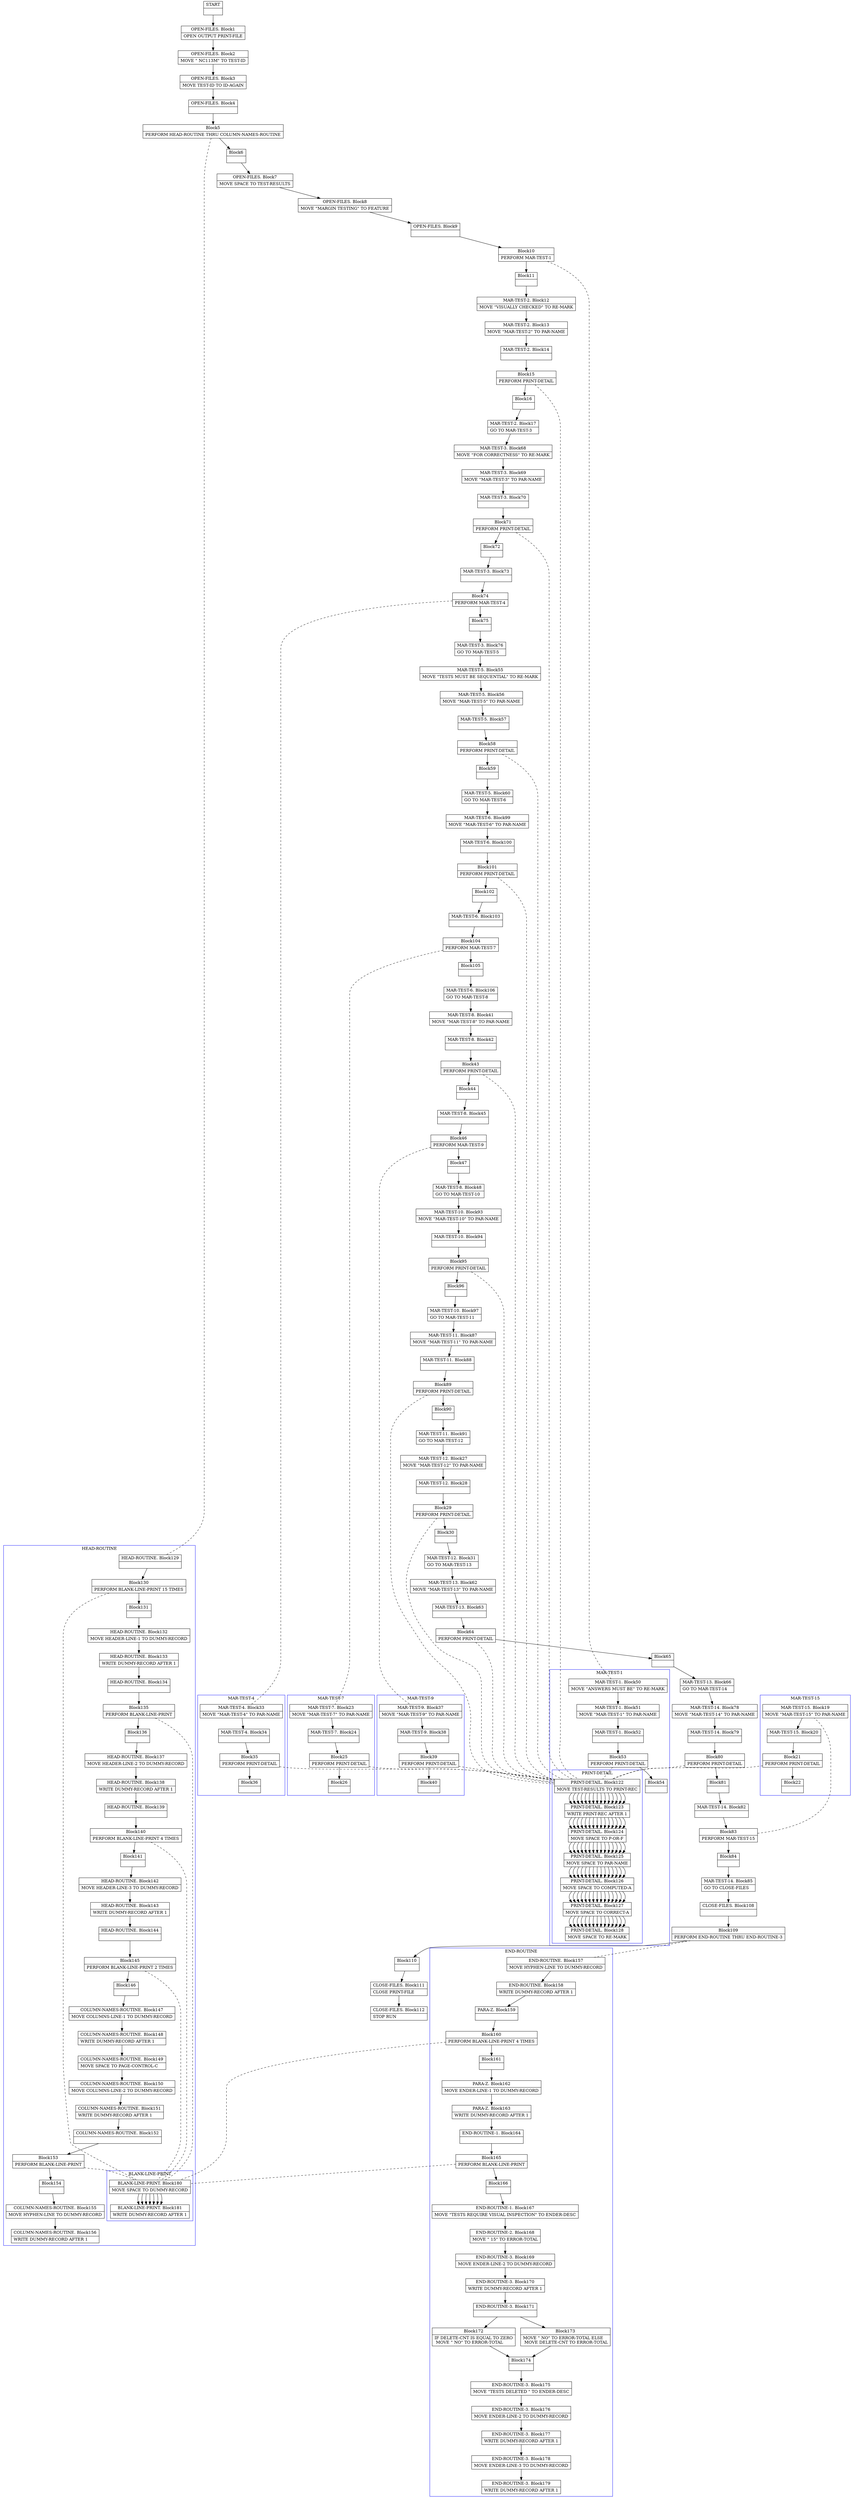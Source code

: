 digraph Cfg {
compound=true;
node [
shape = "record"
]

edge [
arrowtail = "empty"
]
Block0 [
label = "{START|}"
]
Block1 [
label = "{OPEN-FILES. Block1|    OPEN     OUTPUT PRINT-FILE\l}"
]
Block2 [
label = "{OPEN-FILES. Block2|    MOVE \"  NC113M\" TO TEST-ID\l}"
]
Block3 [
label = "{OPEN-FILES. Block3|    MOVE     TEST-ID TO ID-AGAIN\l}"
]
Block4 [
label = "{OPEN-FILES. Block4|}"
]
Block5 [
label = "{Block5|    PERFORM  HEAD-ROUTINE THRU COLUMN-NAMES-ROUTINE\l}"
]
subgraph cluster_1{
color = blue;
label = "HEAD-ROUTINE";
Block129 [
label = "{HEAD-ROUTINE. Block129|}"
]
Block130 [
label = "{Block130|    PERFORM  BLANK-LINE-PRINT 15 TIMES\l}"
]
subgraph cluster_23{
color = blue;
label = "BLANK-LINE-PRINT";
Block180 [
label = "{BLANK-LINE-PRINT. Block180|    MOVE     SPACE TO DUMMY-RECORD\l}"
]
Block181 [
label = "{BLANK-LINE-PRINT. Block181|    WRITE    DUMMY-RECORD                          AFTER 1\l}"
]
Block180 -> Block181

}
Block130 -> Block180 [style=dashed, arrowhead=none]

Block131 [
label = "{Block131|}"
]
Block132 [
label = "{HEAD-ROUTINE. Block132|    MOVE     HEADER-LINE-1 TO DUMMY-RECORD\l}"
]
Block133 [
label = "{HEAD-ROUTINE. Block133|    WRITE    DUMMY-RECORD                          AFTER 1\l}"
]
Block134 [
label = "{HEAD-ROUTINE. Block134|}"
]
Block135 [
label = "{Block135|    PERFORM  BLANK-LINE-PRINT\l}"
]
subgraph cluster_24{
color = blue;
label = "BLANK-LINE-PRINT";
Block180 [
label = "{BLANK-LINE-PRINT. Block180|    MOVE     SPACE TO DUMMY-RECORD\l}"
]
Block181 [
label = "{BLANK-LINE-PRINT. Block181|    WRITE    DUMMY-RECORD                          AFTER 1\l}"
]
Block180 -> Block181

}
Block135 -> Block180 [style=dashed, arrowhead=none]

Block136 [
label = "{Block136|}"
]
Block137 [
label = "{HEAD-ROUTINE. Block137|    MOVE     HEADER-LINE-2 TO DUMMY-RECORD\l}"
]
Block138 [
label = "{HEAD-ROUTINE. Block138|    WRITE    DUMMY-RECORD                          AFTER 1\l}"
]
Block139 [
label = "{HEAD-ROUTINE. Block139|}"
]
Block140 [
label = "{Block140|    PERFORM  BLANK-LINE-PRINT 4 TIMES\l}"
]
subgraph cluster_25{
color = blue;
label = "BLANK-LINE-PRINT";
Block180 [
label = "{BLANK-LINE-PRINT. Block180|    MOVE     SPACE TO DUMMY-RECORD\l}"
]
Block181 [
label = "{BLANK-LINE-PRINT. Block181|    WRITE    DUMMY-RECORD                          AFTER 1\l}"
]
Block180 -> Block181

}
Block140 -> Block180 [style=dashed, arrowhead=none]

Block141 [
label = "{Block141|}"
]
Block142 [
label = "{HEAD-ROUTINE. Block142|    MOVE HEADER-LINE-3 TO DUMMY-RECORD\l}"
]
Block143 [
label = "{HEAD-ROUTINE. Block143|    WRITE DUMMY-RECORD                             AFTER 1\l}"
]
Block144 [
label = "{HEAD-ROUTINE. Block144|}"
]
Block145 [
label = "{Block145|    PERFORM BLANK-LINE-PRINT 2 TIMES\l}"
]
subgraph cluster_26{
color = blue;
label = "BLANK-LINE-PRINT";
Block180 [
label = "{BLANK-LINE-PRINT. Block180|    MOVE     SPACE TO DUMMY-RECORD\l}"
]
Block181 [
label = "{BLANK-LINE-PRINT. Block181|    WRITE    DUMMY-RECORD                          AFTER 1\l}"
]
Block180 -> Block181

}
Block145 -> Block180 [style=dashed, arrowhead=none]

Block146 [
label = "{Block146|}"
]
Block147 [
label = "{COLUMN-NAMES-ROUTINE. Block147|    MOVE     COLUMNS-LINE-1 TO DUMMY-RECORD\l}"
]
Block148 [
label = "{COLUMN-NAMES-ROUTINE. Block148|    WRITE    DUMMY-RECORD                          AFTER 1\l}"
]
Block149 [
label = "{COLUMN-NAMES-ROUTINE. Block149|    MOVE     SPACE TO PAGE-CONTROL-C\l}"
]
Block150 [
label = "{COLUMN-NAMES-ROUTINE. Block150|    MOVE     COLUMNS-LINE-2 TO DUMMY-RECORD\l}"
]
Block151 [
label = "{COLUMN-NAMES-ROUTINE. Block151|    WRITE    DUMMY-RECORD                          AFTER 1\l}"
]
Block152 [
label = "{COLUMN-NAMES-ROUTINE. Block152|}"
]
Block153 [
label = "{Block153|    PERFORM  BLANK-LINE-PRINT\l}"
]
subgraph cluster_27{
color = blue;
label = "BLANK-LINE-PRINT";
Block180 [
label = "{BLANK-LINE-PRINT. Block180|    MOVE     SPACE TO DUMMY-RECORD\l}"
]
Block181 [
label = "{BLANK-LINE-PRINT. Block181|    WRITE    DUMMY-RECORD                          AFTER 1\l}"
]
Block180 -> Block181

}
Block153 -> Block180 [style=dashed, arrowhead=none]

Block154 [
label = "{Block154|}"
]
Block155 [
label = "{COLUMN-NAMES-ROUTINE. Block155|    MOVE     HYPHEN-LINE TO DUMMY-RECORD\l}"
]
Block156 [
label = "{COLUMN-NAMES-ROUTINE. Block156|    WRITE    DUMMY-RECORD                          AFTER 1\l}"
]
Block129 -> Block130
Block130 -> Block131
Block131 -> Block132
Block132 -> Block133
Block133 -> Block134
Block134 -> Block135
Block135 -> Block136
Block136 -> Block137
Block137 -> Block138
Block138 -> Block139
Block139 -> Block140
Block140 -> Block141
Block141 -> Block142
Block142 -> Block143
Block143 -> Block144
Block144 -> Block145
Block145 -> Block146
Block146 -> Block147
Block147 -> Block148
Block148 -> Block149
Block149 -> Block150
Block150 -> Block151
Block151 -> Block152
Block152 -> Block153
Block153 -> Block154
Block154 -> Block155
Block155 -> Block156

}
Block5 -> Block129 [style=dashed, arrowhead=none]

Block6 [
label = "{Block6|}"
]
Block7 [
label = "{OPEN-FILES. Block7|    MOVE     SPACE TO TEST-RESULTS\l}"
]
Block8 [
label = "{OPEN-FILES. Block8|    MOVE \"MARGIN TESTING\" TO FEATURE\l}"
]
Block9 [
label = "{OPEN-FILES. Block9|}"
]
Block10 [
label = "{Block10|    PERFORM MAR-TEST-1\l}"
]
subgraph cluster_2{
color = blue;
label = "MAR-TEST-1";
Block50 [
label = "{MAR-TEST-1. Block50|    MOVE \"ANSWERS MUST BE\"  TO RE-MARK\l}"
]
Block51 [
label = "{MAR-TEST-1. Block51|    MOVE \"MAR-TEST-1\"     TO PAR-NAME\l}"
]
Block52 [
label = "{MAR-TEST-1. Block52|}"
]
Block53 [
label = "{Block53|    PERFORM PRINT-DETAIL\l}"
]
subgraph cluster_11{
color = blue;
label = "PRINT-DETAIL";
Block122 [
label = "{PRINT-DETAIL. Block122|    MOVE     TEST-RESULTS TO PRINT-REC\l}"
]
Block123 [
label = "{PRINT-DETAIL. Block123|    WRITE    PRINT-REC                             AFTER 1\l}"
]
Block124 [
label = "{PRINT-DETAIL. Block124|    MOVE     SPACE TO P-OR-F\l}"
]
Block125 [
label = "{PRINT-DETAIL. Block125|    MOVE     SPACE TO PAR-NAME\l}"
]
Block126 [
label = "{PRINT-DETAIL. Block126|    MOVE     SPACE TO COMPUTED-A\l}"
]
Block127 [
label = "{PRINT-DETAIL. Block127|    MOVE SPACE TO CORRECT-A\l}"
]
Block128 [
label = "{PRINT-DETAIL. Block128|    MOVE     SPACE TO RE-MARK\l}"
]
Block122 -> Block123
Block123 -> Block124
Block124 -> Block125
Block125 -> Block126
Block126 -> Block127
Block127 -> Block128

}
Block53 -> Block122 [style=dashed, arrowhead=none]

Block54 [
label = "{Block54|}"
]
Block50 -> Block51
Block51 -> Block52
Block52 -> Block53
Block53 -> Block54

}
Block10 -> Block50 [style=dashed, arrowhead=none]

Block11 [
label = "{Block11|}"
]
Block12 [
label = "{MAR-TEST-2. Block12|    MOVE \"VISUALLY CHECKED\" TO RE-MARK\l}"
]
Block13 [
label = "{MAR-TEST-2. Block13|    MOVE \"MAR-TEST-2\"     TO PAR-NAME\l}"
]
Block14 [
label = "{MAR-TEST-2. Block14|}"
]
Block15 [
label = "{Block15|    PERFORM PRINT-DETAIL\l}"
]
subgraph cluster_3{
color = blue;
label = "PRINT-DETAIL";
Block122 [
label = "{PRINT-DETAIL. Block122|    MOVE     TEST-RESULTS TO PRINT-REC\l}"
]
Block123 [
label = "{PRINT-DETAIL. Block123|    WRITE    PRINT-REC                             AFTER 1\l}"
]
Block124 [
label = "{PRINT-DETAIL. Block124|    MOVE     SPACE TO P-OR-F\l}"
]
Block125 [
label = "{PRINT-DETAIL. Block125|    MOVE     SPACE TO PAR-NAME\l}"
]
Block126 [
label = "{PRINT-DETAIL. Block126|    MOVE     SPACE TO COMPUTED-A\l}"
]
Block127 [
label = "{PRINT-DETAIL. Block127|    MOVE SPACE TO CORRECT-A\l}"
]
Block128 [
label = "{PRINT-DETAIL. Block128|    MOVE     SPACE TO RE-MARK\l}"
]
Block122 -> Block123
Block123 -> Block124
Block124 -> Block125
Block125 -> Block126
Block126 -> Block127
Block127 -> Block128

}
Block15 -> Block122 [style=dashed, arrowhead=none]

Block16 [
label = "{Block16|}"
]
Block17 [
label = "{MAR-TEST-2. Block17|    GO TO  MAR-TEST-3\l}"
]
Block68 [
label = "{MAR-TEST-3. Block68|    MOVE \"FOR CORRECTNESS\"  TO RE-MARK\l}"
]
Block69 [
label = "{MAR-TEST-3. Block69|    MOVE \"MAR-TEST-3\"     TO PAR-NAME\l}"
]
Block70 [
label = "{MAR-TEST-3. Block70|}"
]
Block71 [
label = "{Block71|    PERFORM PRINT-DETAIL\l}"
]
subgraph cluster_14{
color = blue;
label = "PRINT-DETAIL";
Block122 [
label = "{PRINT-DETAIL. Block122|    MOVE     TEST-RESULTS TO PRINT-REC\l}"
]
Block123 [
label = "{PRINT-DETAIL. Block123|    WRITE    PRINT-REC                             AFTER 1\l}"
]
Block124 [
label = "{PRINT-DETAIL. Block124|    MOVE     SPACE TO P-OR-F\l}"
]
Block125 [
label = "{PRINT-DETAIL. Block125|    MOVE     SPACE TO PAR-NAME\l}"
]
Block126 [
label = "{PRINT-DETAIL. Block126|    MOVE     SPACE TO COMPUTED-A\l}"
]
Block127 [
label = "{PRINT-DETAIL. Block127|    MOVE SPACE TO CORRECT-A\l}"
]
Block128 [
label = "{PRINT-DETAIL. Block128|    MOVE     SPACE TO RE-MARK\l}"
]
Block122 -> Block123
Block123 -> Block124
Block124 -> Block125
Block125 -> Block126
Block126 -> Block127
Block127 -> Block128

}
Block71 -> Block122 [style=dashed, arrowhead=none]

Block72 [
label = "{Block72|}"
]
Block73 [
label = "{MAR-TEST-3. Block73|}"
]
Block74 [
label = "{Block74|    PERFORM MAR-TEST-4\l}"
]
subgraph cluster_15{
color = blue;
label = "MAR-TEST-4";
Block33 [
label = "{MAR-TEST-4. Block33|    MOVE \"MAR-TEST-4\"     TO PAR-NAME\l}"
]
Block34 [
label = "{MAR-TEST-4. Block34|}"
]
Block35 [
label = "{Block35|    PERFORM PRINT-DETAIL\l}"
]
subgraph cluster_7{
color = blue;
label = "PRINT-DETAIL";
Block122 [
label = "{PRINT-DETAIL. Block122|    MOVE     TEST-RESULTS TO PRINT-REC\l}"
]
Block123 [
label = "{PRINT-DETAIL. Block123|    WRITE    PRINT-REC                             AFTER 1\l}"
]
Block124 [
label = "{PRINT-DETAIL. Block124|    MOVE     SPACE TO P-OR-F\l}"
]
Block125 [
label = "{PRINT-DETAIL. Block125|    MOVE     SPACE TO PAR-NAME\l}"
]
Block126 [
label = "{PRINT-DETAIL. Block126|    MOVE     SPACE TO COMPUTED-A\l}"
]
Block127 [
label = "{PRINT-DETAIL. Block127|    MOVE SPACE TO CORRECT-A\l}"
]
Block128 [
label = "{PRINT-DETAIL. Block128|    MOVE     SPACE TO RE-MARK\l}"
]
Block122 -> Block123
Block123 -> Block124
Block124 -> Block125
Block125 -> Block126
Block126 -> Block127
Block127 -> Block128

}
Block35 -> Block122 [style=dashed, arrowhead=none]

Block36 [
label = "{Block36|}"
]
Block33 -> Block34
Block34 -> Block35
Block35 -> Block36

}
Block74 -> Block33 [style=dashed, arrowhead=none]

Block75 [
label = "{Block75|}"
]
Block76 [
label = "{MAR-TEST-3. Block76|    GO TO MAR-TEST-5\l}"
]
Block55 [
label = "{MAR-TEST-5. Block55|    MOVE \"TESTS MUST BE SEQUENTIAL\" TO RE-MARK\l}"
]
Block56 [
label = "{MAR-TEST-5. Block56|    MOVE \"MAR-TEST-5\"     TO PAR-NAME\l}"
]
Block57 [
label = "{MAR-TEST-5. Block57|}"
]
Block58 [
label = "{Block58|    PERFORM PRINT-DETAIL\l}"
]
subgraph cluster_12{
color = blue;
label = "PRINT-DETAIL";
Block122 [
label = "{PRINT-DETAIL. Block122|    MOVE     TEST-RESULTS TO PRINT-REC\l}"
]
Block123 [
label = "{PRINT-DETAIL. Block123|    WRITE    PRINT-REC                             AFTER 1\l}"
]
Block124 [
label = "{PRINT-DETAIL. Block124|    MOVE     SPACE TO P-OR-F\l}"
]
Block125 [
label = "{PRINT-DETAIL. Block125|    MOVE     SPACE TO PAR-NAME\l}"
]
Block126 [
label = "{PRINT-DETAIL. Block126|    MOVE     SPACE TO COMPUTED-A\l}"
]
Block127 [
label = "{PRINT-DETAIL. Block127|    MOVE SPACE TO CORRECT-A\l}"
]
Block128 [
label = "{PRINT-DETAIL. Block128|    MOVE     SPACE TO RE-MARK\l}"
]
Block122 -> Block123
Block123 -> Block124
Block124 -> Block125
Block125 -> Block126
Block126 -> Block127
Block127 -> Block128

}
Block58 -> Block122 [style=dashed, arrowhead=none]

Block59 [
label = "{Block59|}"
]
Block60 [
label = "{MAR-TEST-5. Block60|    GO TO   MAR-TEST-6\l}"
]
Block99 [
label = "{MAR-TEST-6. Block99|    MOVE \"MAR-TEST-6\"     TO PAR-NAME\l}"
]
Block100 [
label = "{MAR-TEST-6. Block100|}"
]
Block101 [
label = "{Block101|    PERFORM PRINT-DETAIL\l}"
]
subgraph cluster_20{
color = blue;
label = "PRINT-DETAIL";
Block122 [
label = "{PRINT-DETAIL. Block122|    MOVE     TEST-RESULTS TO PRINT-REC\l}"
]
Block123 [
label = "{PRINT-DETAIL. Block123|    WRITE    PRINT-REC                             AFTER 1\l}"
]
Block124 [
label = "{PRINT-DETAIL. Block124|    MOVE     SPACE TO P-OR-F\l}"
]
Block125 [
label = "{PRINT-DETAIL. Block125|    MOVE     SPACE TO PAR-NAME\l}"
]
Block126 [
label = "{PRINT-DETAIL. Block126|    MOVE     SPACE TO COMPUTED-A\l}"
]
Block127 [
label = "{PRINT-DETAIL. Block127|    MOVE SPACE TO CORRECT-A\l}"
]
Block128 [
label = "{PRINT-DETAIL. Block128|    MOVE     SPACE TO RE-MARK\l}"
]
Block122 -> Block123
Block123 -> Block124
Block124 -> Block125
Block125 -> Block126
Block126 -> Block127
Block127 -> Block128

}
Block101 -> Block122 [style=dashed, arrowhead=none]

Block102 [
label = "{Block102|}"
]
Block103 [
label = "{MAR-TEST-6. Block103|}"
]
Block104 [
label = "{Block104|    PERFORM MAR-TEST-7\l}"
]
subgraph cluster_21{
color = blue;
label = "MAR-TEST-7";
Block23 [
label = "{MAR-TEST-7. Block23|    MOVE \"MAR-TEST-7\"     TO PAR-NAME\l}"
]
Block24 [
label = "{MAR-TEST-7. Block24|}"
]
Block25 [
label = "{Block25|    PERFORM PRINT-DETAIL\l}"
]
subgraph cluster_5{
color = blue;
label = "PRINT-DETAIL";
Block122 [
label = "{PRINT-DETAIL. Block122|    MOVE     TEST-RESULTS TO PRINT-REC\l}"
]
Block123 [
label = "{PRINT-DETAIL. Block123|    WRITE    PRINT-REC                             AFTER 1\l}"
]
Block124 [
label = "{PRINT-DETAIL. Block124|    MOVE     SPACE TO P-OR-F\l}"
]
Block125 [
label = "{PRINT-DETAIL. Block125|    MOVE     SPACE TO PAR-NAME\l}"
]
Block126 [
label = "{PRINT-DETAIL. Block126|    MOVE     SPACE TO COMPUTED-A\l}"
]
Block127 [
label = "{PRINT-DETAIL. Block127|    MOVE SPACE TO CORRECT-A\l}"
]
Block128 [
label = "{PRINT-DETAIL. Block128|    MOVE     SPACE TO RE-MARK\l}"
]
Block122 -> Block123
Block123 -> Block124
Block124 -> Block125
Block125 -> Block126
Block126 -> Block127
Block127 -> Block128

}
Block25 -> Block122 [style=dashed, arrowhead=none]

Block26 [
label = "{Block26|}"
]
Block23 -> Block24
Block24 -> Block25
Block25 -> Block26

}
Block104 -> Block23 [style=dashed, arrowhead=none]

Block105 [
label = "{Block105|}"
]
Block106 [
label = "{MAR-TEST-6. Block106|    GO TO MAR-TEST-8\l}"
]
Block41 [
label = "{MAR-TEST-8. Block41|    MOVE \"MAR-TEST-8\"     TO PAR-NAME\l}"
]
Block42 [
label = "{MAR-TEST-8. Block42|}"
]
Block43 [
label = "{Block43|    PERFORM PRINT-DETAIL\l}"
]
subgraph cluster_9{
color = blue;
label = "PRINT-DETAIL";
Block122 [
label = "{PRINT-DETAIL. Block122|    MOVE     TEST-RESULTS TO PRINT-REC\l}"
]
Block123 [
label = "{PRINT-DETAIL. Block123|    WRITE    PRINT-REC                             AFTER 1\l}"
]
Block124 [
label = "{PRINT-DETAIL. Block124|    MOVE     SPACE TO P-OR-F\l}"
]
Block125 [
label = "{PRINT-DETAIL. Block125|    MOVE     SPACE TO PAR-NAME\l}"
]
Block126 [
label = "{PRINT-DETAIL. Block126|    MOVE     SPACE TO COMPUTED-A\l}"
]
Block127 [
label = "{PRINT-DETAIL. Block127|    MOVE SPACE TO CORRECT-A\l}"
]
Block128 [
label = "{PRINT-DETAIL. Block128|    MOVE     SPACE TO RE-MARK\l}"
]
Block122 -> Block123
Block123 -> Block124
Block124 -> Block125
Block125 -> Block126
Block126 -> Block127
Block127 -> Block128

}
Block43 -> Block122 [style=dashed, arrowhead=none]

Block44 [
label = "{Block44|}"
]
Block45 [
label = "{MAR-TEST-8. Block45|}"
]
Block46 [
label = "{Block46|    PERFORM MAR-TEST-9\l}"
]
subgraph cluster_10{
color = blue;
label = "MAR-TEST-9";
Block37 [
label = "{MAR-TEST-9. Block37|    MOVE \"MAR-TEST-9\"     TO PAR-NAME\l}"
]
Block38 [
label = "{MAR-TEST-9. Block38|}"
]
Block39 [
label = "{Block39|    PERFORM PRINT-DETAIL\l}"
]
subgraph cluster_8{
color = blue;
label = "PRINT-DETAIL";
Block122 [
label = "{PRINT-DETAIL. Block122|    MOVE     TEST-RESULTS TO PRINT-REC\l}"
]
Block123 [
label = "{PRINT-DETAIL. Block123|    WRITE    PRINT-REC                             AFTER 1\l}"
]
Block124 [
label = "{PRINT-DETAIL. Block124|    MOVE     SPACE TO P-OR-F\l}"
]
Block125 [
label = "{PRINT-DETAIL. Block125|    MOVE     SPACE TO PAR-NAME\l}"
]
Block126 [
label = "{PRINT-DETAIL. Block126|    MOVE     SPACE TO COMPUTED-A\l}"
]
Block127 [
label = "{PRINT-DETAIL. Block127|    MOVE SPACE TO CORRECT-A\l}"
]
Block128 [
label = "{PRINT-DETAIL. Block128|    MOVE     SPACE TO RE-MARK\l}"
]
Block122 -> Block123
Block123 -> Block124
Block124 -> Block125
Block125 -> Block126
Block126 -> Block127
Block127 -> Block128

}
Block39 -> Block122 [style=dashed, arrowhead=none]

Block40 [
label = "{Block40|}"
]
Block37 -> Block38
Block38 -> Block39
Block39 -> Block40

}
Block46 -> Block37 [style=dashed, arrowhead=none]

Block47 [
label = "{Block47|}"
]
Block48 [
label = "{MAR-TEST-8. Block48|    GO TO MAR-TEST-10\l}"
]
Block93 [
label = "{MAR-TEST-10. Block93|    MOVE \"MAR-TEST-10\"    TO PAR-NAME\l}"
]
Block94 [
label = "{MAR-TEST-10. Block94|}"
]
Block95 [
label = "{Block95|    PERFORM PRINT-DETAIL\l}"
]
subgraph cluster_19{
color = blue;
label = "PRINT-DETAIL";
Block122 [
label = "{PRINT-DETAIL. Block122|    MOVE     TEST-RESULTS TO PRINT-REC\l}"
]
Block123 [
label = "{PRINT-DETAIL. Block123|    WRITE    PRINT-REC                             AFTER 1\l}"
]
Block124 [
label = "{PRINT-DETAIL. Block124|    MOVE     SPACE TO P-OR-F\l}"
]
Block125 [
label = "{PRINT-DETAIL. Block125|    MOVE     SPACE TO PAR-NAME\l}"
]
Block126 [
label = "{PRINT-DETAIL. Block126|    MOVE     SPACE TO COMPUTED-A\l}"
]
Block127 [
label = "{PRINT-DETAIL. Block127|    MOVE SPACE TO CORRECT-A\l}"
]
Block128 [
label = "{PRINT-DETAIL. Block128|    MOVE     SPACE TO RE-MARK\l}"
]
Block122 -> Block123
Block123 -> Block124
Block124 -> Block125
Block125 -> Block126
Block126 -> Block127
Block127 -> Block128

}
Block95 -> Block122 [style=dashed, arrowhead=none]

Block96 [
label = "{Block96|}"
]
Block97 [
label = "{MAR-TEST-10. Block97|    GO TO MAR-TEST-11\l}"
]
Block87 [
label = "{MAR-TEST-11. Block87|    MOVE \"MAR-TEST-11\"    TO PAR-NAME\l}"
]
Block88 [
label = "{MAR-TEST-11. Block88|}"
]
Block89 [
label = "{Block89|    PERFORM PRINT-DETAIL\l}"
]
subgraph cluster_18{
color = blue;
label = "PRINT-DETAIL";
Block122 [
label = "{PRINT-DETAIL. Block122|    MOVE     TEST-RESULTS TO PRINT-REC\l}"
]
Block123 [
label = "{PRINT-DETAIL. Block123|    WRITE    PRINT-REC                             AFTER 1\l}"
]
Block124 [
label = "{PRINT-DETAIL. Block124|    MOVE     SPACE TO P-OR-F\l}"
]
Block125 [
label = "{PRINT-DETAIL. Block125|    MOVE     SPACE TO PAR-NAME\l}"
]
Block126 [
label = "{PRINT-DETAIL. Block126|    MOVE     SPACE TO COMPUTED-A\l}"
]
Block127 [
label = "{PRINT-DETAIL. Block127|    MOVE SPACE TO CORRECT-A\l}"
]
Block128 [
label = "{PRINT-DETAIL. Block128|    MOVE     SPACE TO RE-MARK\l}"
]
Block122 -> Block123
Block123 -> Block124
Block124 -> Block125
Block125 -> Block126
Block126 -> Block127
Block127 -> Block128

}
Block89 -> Block122 [style=dashed, arrowhead=none]

Block90 [
label = "{Block90|}"
]
Block91 [
label = "{MAR-TEST-11. Block91|    GO TO MAR-TEST-12\l}"
]
Block27 [
label = "{MAR-TEST-12. Block27|    MOVE \"MAR-TEST-12\"    TO PAR-NAME\l}"
]
Block28 [
label = "{MAR-TEST-12. Block28|}"
]
Block29 [
label = "{Block29|    PERFORM PRINT-DETAIL\l}"
]
subgraph cluster_6{
color = blue;
label = "PRINT-DETAIL";
Block122 [
label = "{PRINT-DETAIL. Block122|    MOVE     TEST-RESULTS TO PRINT-REC\l}"
]
Block123 [
label = "{PRINT-DETAIL. Block123|    WRITE    PRINT-REC                             AFTER 1\l}"
]
Block124 [
label = "{PRINT-DETAIL. Block124|    MOVE     SPACE TO P-OR-F\l}"
]
Block125 [
label = "{PRINT-DETAIL. Block125|    MOVE     SPACE TO PAR-NAME\l}"
]
Block126 [
label = "{PRINT-DETAIL. Block126|    MOVE     SPACE TO COMPUTED-A\l}"
]
Block127 [
label = "{PRINT-DETAIL. Block127|    MOVE SPACE TO CORRECT-A\l}"
]
Block128 [
label = "{PRINT-DETAIL. Block128|    MOVE     SPACE TO RE-MARK\l}"
]
Block122 -> Block123
Block123 -> Block124
Block124 -> Block125
Block125 -> Block126
Block126 -> Block127
Block127 -> Block128

}
Block29 -> Block122 [style=dashed, arrowhead=none]

Block30 [
label = "{Block30|}"
]
Block31 [
label = "{MAR-TEST-12. Block31|    GO TO MAR-TEST-13\l}"
]
Block62 [
label = "{MAR-TEST-13. Block62|    MOVE \"MAR-TEST-13\"    TO PAR-NAME\l}"
]
Block63 [
label = "{MAR-TEST-13. Block63|}"
]
Block64 [
label = "{Block64|    PERFORM PRINT-DETAIL\l}"
]
subgraph cluster_13{
color = blue;
label = "PRINT-DETAIL";
Block122 [
label = "{PRINT-DETAIL. Block122|    MOVE     TEST-RESULTS TO PRINT-REC\l}"
]
Block123 [
label = "{PRINT-DETAIL. Block123|    WRITE    PRINT-REC                             AFTER 1\l}"
]
Block124 [
label = "{PRINT-DETAIL. Block124|    MOVE     SPACE TO P-OR-F\l}"
]
Block125 [
label = "{PRINT-DETAIL. Block125|    MOVE     SPACE TO PAR-NAME\l}"
]
Block126 [
label = "{PRINT-DETAIL. Block126|    MOVE     SPACE TO COMPUTED-A\l}"
]
Block127 [
label = "{PRINT-DETAIL. Block127|    MOVE SPACE TO CORRECT-A\l}"
]
Block128 [
label = "{PRINT-DETAIL. Block128|    MOVE     SPACE TO RE-MARK\l}"
]
Block122 -> Block123
Block123 -> Block124
Block124 -> Block125
Block125 -> Block126
Block126 -> Block127
Block127 -> Block128

}
Block64 -> Block122 [style=dashed, arrowhead=none]

Block65 [
label = "{Block65|}"
]
Block66 [
label = "{MAR-TEST-13. Block66|    GO TO MAR-TEST-14\l}"
]
Block78 [
label = "{MAR-TEST-14. Block78|    MOVE \"MAR-TEST-14\"    TO PAR-NAME\l}"
]
Block79 [
label = "{MAR-TEST-14. Block79|}"
]
Block80 [
label = "{Block80|    PERFORM PRINT-DETAIL\l}"
]
subgraph cluster_16{
color = blue;
label = "PRINT-DETAIL";
Block122 [
label = "{PRINT-DETAIL. Block122|    MOVE     TEST-RESULTS TO PRINT-REC\l}"
]
Block123 [
label = "{PRINT-DETAIL. Block123|    WRITE    PRINT-REC                             AFTER 1\l}"
]
Block124 [
label = "{PRINT-DETAIL. Block124|    MOVE     SPACE TO P-OR-F\l}"
]
Block125 [
label = "{PRINT-DETAIL. Block125|    MOVE     SPACE TO PAR-NAME\l}"
]
Block126 [
label = "{PRINT-DETAIL. Block126|    MOVE     SPACE TO COMPUTED-A\l}"
]
Block127 [
label = "{PRINT-DETAIL. Block127|    MOVE SPACE TO CORRECT-A\l}"
]
Block128 [
label = "{PRINT-DETAIL. Block128|    MOVE     SPACE TO RE-MARK\l}"
]
Block122 -> Block123
Block123 -> Block124
Block124 -> Block125
Block125 -> Block126
Block126 -> Block127
Block127 -> Block128

}
Block80 -> Block122 [style=dashed, arrowhead=none]

Block81 [
label = "{Block81|}"
]
Block82 [
label = "{MAR-TEST-14. Block82|}"
]
Block83 [
label = "{Block83|    PERFORM MAR-TEST-15\l}"
]
subgraph cluster_17{
color = blue;
label = "MAR-TEST-15";
Block19 [
label = "{MAR-TEST-15. Block19|    MOVE \"MAR-TEST-15\"    TO PAR-NAME\l}"
]
Block20 [
label = "{MAR-TEST-15. Block20|}"
]
Block21 [
label = "{Block21|    PERFORM PRINT-DETAIL\l}"
]
subgraph cluster_4{
color = blue;
label = "PRINT-DETAIL";
Block122 [
label = "{PRINT-DETAIL. Block122|    MOVE     TEST-RESULTS TO PRINT-REC\l}"
]
Block123 [
label = "{PRINT-DETAIL. Block123|    WRITE    PRINT-REC                             AFTER 1\l}"
]
Block124 [
label = "{PRINT-DETAIL. Block124|    MOVE     SPACE TO P-OR-F\l}"
]
Block125 [
label = "{PRINT-DETAIL. Block125|    MOVE     SPACE TO PAR-NAME\l}"
]
Block126 [
label = "{PRINT-DETAIL. Block126|    MOVE     SPACE TO COMPUTED-A\l}"
]
Block127 [
label = "{PRINT-DETAIL. Block127|    MOVE SPACE TO CORRECT-A\l}"
]
Block128 [
label = "{PRINT-DETAIL. Block128|    MOVE     SPACE TO RE-MARK\l}"
]
Block122 -> Block123
Block123 -> Block124
Block124 -> Block125
Block125 -> Block126
Block126 -> Block127
Block127 -> Block128

}
Block21 -> Block122 [style=dashed, arrowhead=none]

Block22 [
label = "{Block22|}"
]
Block19 -> Block20
Block20 -> Block21
Block21 -> Block22

}
Block83 -> Block19 [style=dashed, arrowhead=none]

Block84 [
label = "{Block84|}"
]
Block85 [
label = "{MAR-TEST-14. Block85|    GO TO CLOSE-FILES\l}"
]
Block108 [
label = "{CLOSE-FILES. Block108|}"
]
Block109 [
label = "{Block109|    PERFORM END-ROUTINE THRU END-ROUTINE-3\l}"
]
subgraph cluster_22{
color = blue;
label = "END-ROUTINE";
Block157 [
label = "{END-ROUTINE. Block157|    MOVE     HYPHEN-LINE TO DUMMY-RECORD\l}"
]
Block158 [
label = "{END-ROUTINE. Block158|    WRITE    DUMMY-RECORD                          AFTER 1\l}"
]
Block159 [
label = "{PARA-Z. Block159|}"
]
Block160 [
label = "{Block160|    PERFORM  BLANK-LINE-PRINT 4 TIMES\l}"
]
subgraph cluster_28{
color = blue;
label = "BLANK-LINE-PRINT";
Block180 [
label = "{BLANK-LINE-PRINT. Block180|    MOVE     SPACE TO DUMMY-RECORD\l}"
]
Block181 [
label = "{BLANK-LINE-PRINT. Block181|    WRITE    DUMMY-RECORD                          AFTER 1\l}"
]
Block180 -> Block181

}
Block160 -> Block180 [style=dashed, arrowhead=none]

Block161 [
label = "{Block161|}"
]
Block162 [
label = "{PARA-Z. Block162|    MOVE     ENDER-LINE-1 TO DUMMY-RECORD\l}"
]
Block163 [
label = "{PARA-Z. Block163|    WRITE    DUMMY-RECORD                          AFTER 1\l}"
]
Block164 [
label = "{END-ROUTINE-1. Block164|}"
]
Block165 [
label = "{Block165|    PERFORM  BLANK-LINE-PRINT\l}"
]
subgraph cluster_29{
color = blue;
label = "BLANK-LINE-PRINT";
Block180 [
label = "{BLANK-LINE-PRINT. Block180|    MOVE     SPACE TO DUMMY-RECORD\l}"
]
Block181 [
label = "{BLANK-LINE-PRINT. Block181|    WRITE    DUMMY-RECORD                          AFTER 1\l}"
]
Block180 -> Block181

}
Block165 -> Block180 [style=dashed, arrowhead=none]

Block166 [
label = "{Block166|}"
]
Block167 [
label = "{END-ROUTINE-1. Block167|    MOVE   \"TESTS REQUIRE VISUAL INSPECTION\" TO ENDER-DESC\l}"
]
Block168 [
label = "{END-ROUTINE-2. Block168|    MOVE \" 15\" TO ERROR-TOTAL\l}"
]
Block169 [
label = "{END-ROUTINE-3. Block169|    MOVE     ENDER-LINE-2 TO DUMMY-RECORD\l}"
]
Block170 [
label = "{END-ROUTINE-3. Block170|    WRITE    DUMMY-RECORD                          AFTER 1\l}"
]
Block171 [
label = "{END-ROUTINE-3. Block171|}"
]
Block172 [
label = "{Block172|    IF DELETE-CNT IS EQUAL TO ZERO\l        MOVE \" NO\" TO ERROR-TOTAL\l}"
]
Block174 [
label = "{Block174|}"
]
Block175 [
label = "{END-ROUTINE-3. Block175|    MOVE \"TESTS DELETED     \" TO ENDER-DESC\l}"
]
Block176 [
label = "{END-ROUTINE-3. Block176|    MOVE ENDER-LINE-2 TO DUMMY-RECORD\l}"
]
Block177 [
label = "{END-ROUTINE-3. Block177|    WRITE DUMMY-RECORD                             AFTER 1\l}"
]
Block178 [
label = "{END-ROUTINE-3. Block178|    MOVE ENDER-LINE-3 TO DUMMY-RECORD\l}"
]
Block179 [
label = "{END-ROUTINE-3. Block179|    WRITE DUMMY-RECORD                             AFTER 1\l}"
]
Block173 [
label = "{Block173|        MOVE \" NO\" TO ERROR-TOTAL  ELSE\l    MOVE DELETE-CNT TO ERROR-TOTAL\l}"
]
Block157 -> Block158
Block158 -> Block159
Block159 -> Block160
Block160 -> Block161
Block161 -> Block162
Block162 -> Block163
Block163 -> Block164
Block164 -> Block165
Block165 -> Block166
Block166 -> Block167
Block167 -> Block168
Block168 -> Block169
Block169 -> Block170
Block170 -> Block171
Block171 -> Block172
Block171 -> Block173
Block172 -> Block174
Block174 -> Block175
Block175 -> Block176
Block176 -> Block177
Block177 -> Block178
Block178 -> Block179
Block173 -> Block174

}
Block109 -> Block157 [style=dashed, arrowhead=none]

Block110 [
label = "{Block110|}"
]
Block111 [
label = "{CLOSE-FILES. Block111|    CLOSE    PRINT-FILE\l}"
]
Block112 [
label = "{CLOSE-FILES. Block112|    STOP     RUN\l}"
]
Block0 -> Block1
Block1 -> Block2
Block2 -> Block3
Block3 -> Block4
Block4 -> Block5
Block5 -> Block6
Block6 -> Block7
Block7 -> Block8
Block8 -> Block9
Block9 -> Block10
Block10 -> Block11
Block11 -> Block12
Block12 -> Block13
Block13 -> Block14
Block14 -> Block15
Block15 -> Block16
Block16 -> Block17
Block17 -> Block68
Block68 -> Block69
Block69 -> Block70
Block70 -> Block71
Block71 -> Block72
Block72 -> Block73
Block73 -> Block74
Block74 -> Block75
Block75 -> Block76
Block76 -> Block55
Block55 -> Block56
Block56 -> Block57
Block57 -> Block58
Block58 -> Block59
Block59 -> Block60
Block60 -> Block99
Block99 -> Block100
Block100 -> Block101
Block101 -> Block102
Block102 -> Block103
Block103 -> Block104
Block104 -> Block105
Block105 -> Block106
Block106 -> Block41
Block41 -> Block42
Block42 -> Block43
Block43 -> Block44
Block44 -> Block45
Block45 -> Block46
Block46 -> Block47
Block47 -> Block48
Block48 -> Block93
Block93 -> Block94
Block94 -> Block95
Block95 -> Block96
Block96 -> Block97
Block97 -> Block87
Block87 -> Block88
Block88 -> Block89
Block89 -> Block90
Block90 -> Block91
Block91 -> Block27
Block27 -> Block28
Block28 -> Block29
Block29 -> Block30
Block30 -> Block31
Block31 -> Block62
Block62 -> Block63
Block63 -> Block64
Block64 -> Block65
Block65 -> Block66
Block66 -> Block78
Block78 -> Block79
Block79 -> Block80
Block80 -> Block81
Block81 -> Block82
Block82 -> Block83
Block83 -> Block84
Block84 -> Block85
Block85 -> Block108
Block108 -> Block109
Block109 -> Block110
Block110 -> Block111
Block111 -> Block112

}
